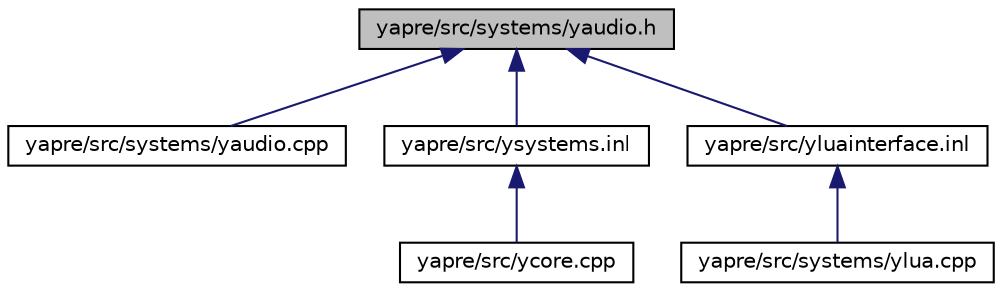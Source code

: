digraph "yapre/src/systems/yaudio.h"
{
 // LATEX_PDF_SIZE
  bgcolor="transparent";
  edge [fontname="Helvetica",fontsize="10",labelfontname="Helvetica",labelfontsize="10"];
  node [fontname="Helvetica",fontsize="10",shape=record];
  Node1 [label="yapre/src/systems/yaudio.h",height=0.2,width=0.4,color="black", fillcolor="grey75", style="filled", fontcolor="black",tooltip=" "];
  Node1 -> Node2 [dir="back",color="midnightblue",fontsize="10",style="solid",fontname="Helvetica"];
  Node2 [label="yapre/src/systems/yaudio.cpp",height=0.2,width=0.4,color="black",URL="$yaudio_8cpp.html",tooltip=" "];
  Node1 -> Node3 [dir="back",color="midnightblue",fontsize="10",style="solid",fontname="Helvetica"];
  Node3 [label="yapre/src/ysystems.inl",height=0.2,width=0.4,color="black",URL="$ysystems_8inl.html",tooltip=" "];
  Node3 -> Node4 [dir="back",color="midnightblue",fontsize="10",style="solid",fontname="Helvetica"];
  Node4 [label="yapre/src/ycore.cpp",height=0.2,width=0.4,color="black",URL="$ycore_8cpp.html",tooltip=" "];
  Node1 -> Node5 [dir="back",color="midnightblue",fontsize="10",style="solid",fontname="Helvetica"];
  Node5 [label="yapre/src/yluainterface.inl",height=0.2,width=0.4,color="black",URL="$yluainterface_8inl.html",tooltip=" "];
  Node5 -> Node6 [dir="back",color="midnightblue",fontsize="10",style="solid",fontname="Helvetica"];
  Node6 [label="yapre/src/systems/ylua.cpp",height=0.2,width=0.4,color="black",URL="$ylua_8cpp.html",tooltip=" "];
}
